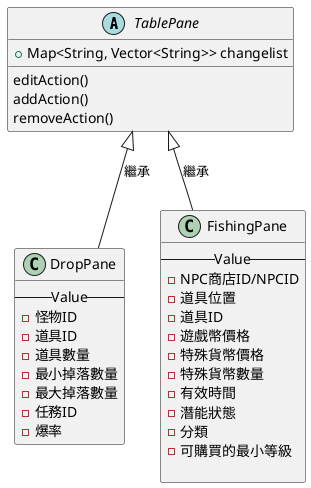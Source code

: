 @startuml
abstract class TablePane {
    + Map<String, Vector<String>> changelist

    editAction()
    addAction()
    removeAction()
}

class DropPane {
    -- Value --
    - 怪物ID
    - 道具ID
    - 道具數量
    - 最小掉落數量
    - 最大掉落數量
    - 任務ID
    - 爆率
}

class FishingPane {
    -- Value --
    - NPC商店ID/NPCID
    - 道具位置
    - 道具ID
    - 遊戲幣價格
    - 特殊貨幣價格
    - 特殊貨幣數量
    - 有效時間
    - 潛能狀態
    - 分類
    - 可購買的最小等級

}

TablePane <|-- DropPane : 繼承
TablePane <|-- FishingPane : 繼承
@enduml
